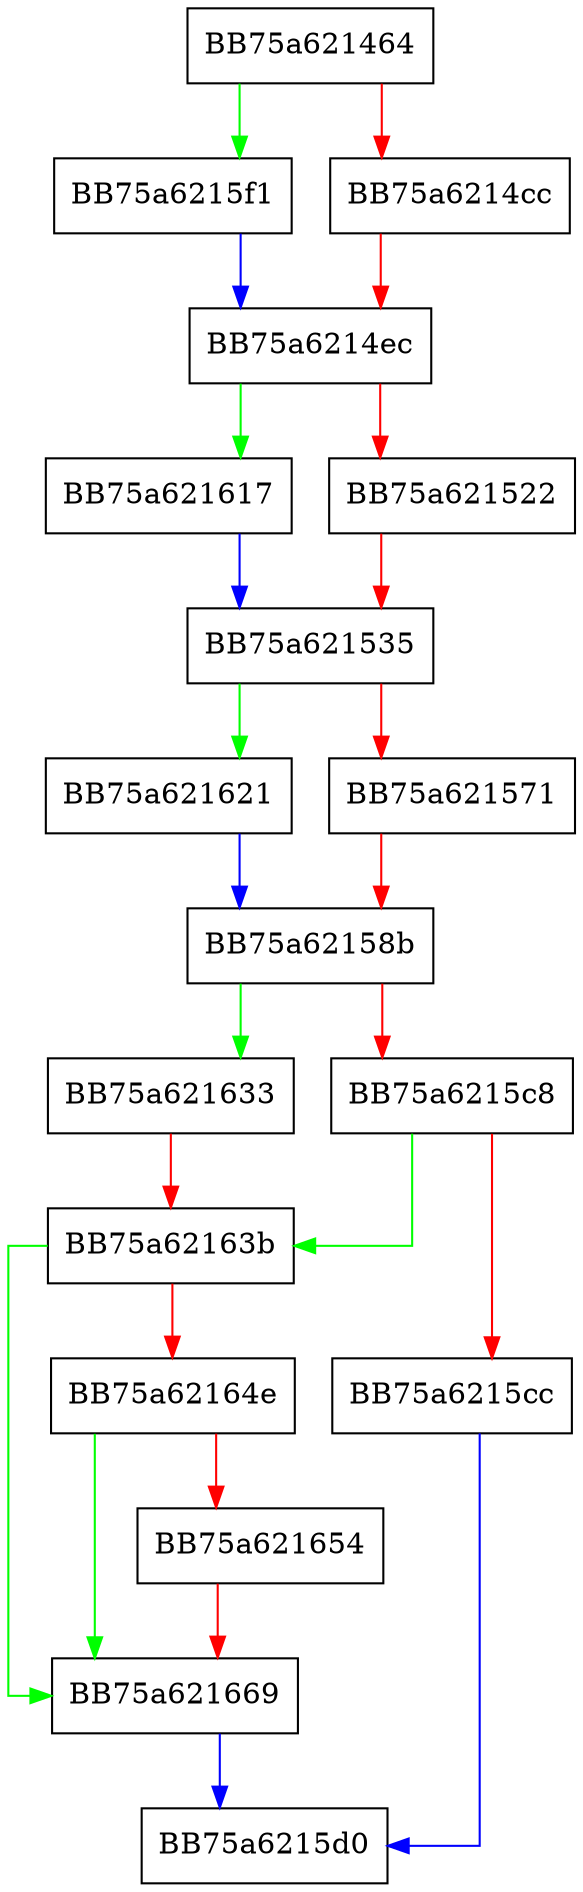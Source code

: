 digraph ScanCallback {
  node [shape="box"];
  graph [splines=ortho];
  BB75a621464 -> BB75a6215f1 [color="green"];
  BB75a621464 -> BB75a6214cc [color="red"];
  BB75a6214cc -> BB75a6214ec [color="red"];
  BB75a6214ec -> BB75a621617 [color="green"];
  BB75a6214ec -> BB75a621522 [color="red"];
  BB75a621522 -> BB75a621535 [color="red"];
  BB75a621535 -> BB75a621621 [color="green"];
  BB75a621535 -> BB75a621571 [color="red"];
  BB75a621571 -> BB75a62158b [color="red"];
  BB75a62158b -> BB75a621633 [color="green"];
  BB75a62158b -> BB75a6215c8 [color="red"];
  BB75a6215c8 -> BB75a62163b [color="green"];
  BB75a6215c8 -> BB75a6215cc [color="red"];
  BB75a6215cc -> BB75a6215d0 [color="blue"];
  BB75a6215f1 -> BB75a6214ec [color="blue"];
  BB75a621617 -> BB75a621535 [color="blue"];
  BB75a621621 -> BB75a62158b [color="blue"];
  BB75a621633 -> BB75a62163b [color="red"];
  BB75a62163b -> BB75a621669 [color="green"];
  BB75a62163b -> BB75a62164e [color="red"];
  BB75a62164e -> BB75a621669 [color="green"];
  BB75a62164e -> BB75a621654 [color="red"];
  BB75a621654 -> BB75a621669 [color="red"];
  BB75a621669 -> BB75a6215d0 [color="blue"];
}